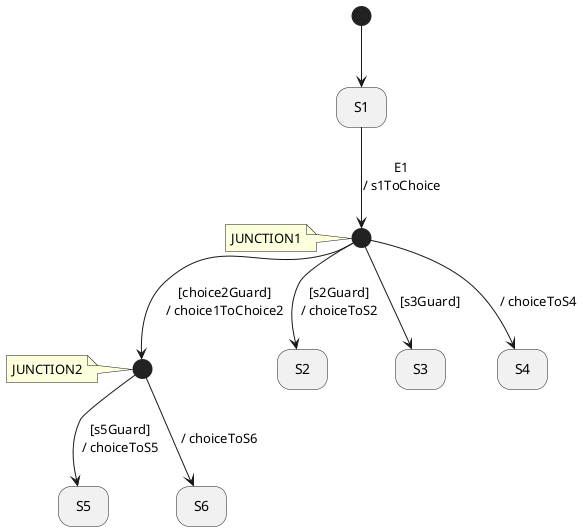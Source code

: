 @startuml
'https://plantuml.com/state-diagram

'hide description area for state without description
hide empty description

'JUNCTION1 <<JUNCTION>>
state JUNCTION1 <<start>>
note left of JUNCTION1 : JUNCTION1
'JUNCTION2 <<JUNCTION>>
state JUNCTION2 <<start>>
note left of JUNCTION2 : JUNCTION2
state S1
state S2
state S3
state S4
state S5
state S6


[*] --> S1
JUNCTION1 -down-> JUNCTION2 : [choice2Guard]\n/ choice1ToChoice2
JUNCTION1 -down-> S2 : [s2Guard]\n/ choiceToS2
JUNCTION1 -down-> S3 : [s3Guard]
JUNCTION1 -down-> S4 : / choiceToS4
JUNCTION2 -down-> S5 : [s5Guard]\n/ choiceToS5
JUNCTION2 -down-> S6 : / choiceToS6
S1 -down-> JUNCTION1 : E1\n/ s1ToChoice

@enduml